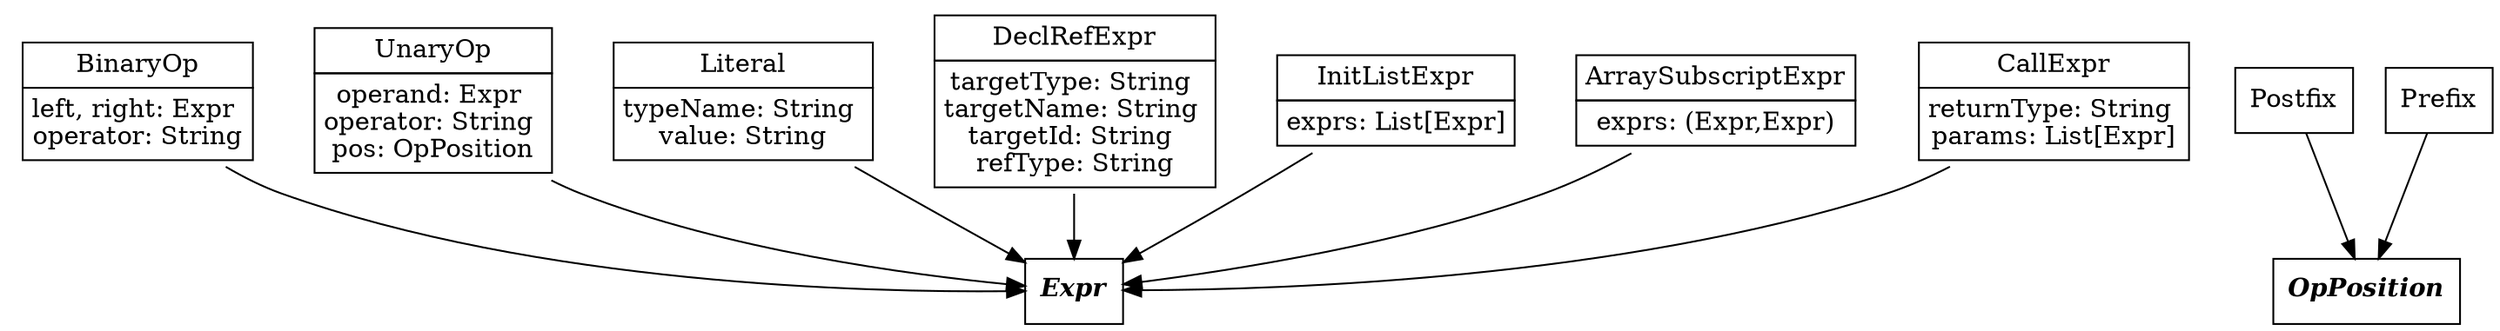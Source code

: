 digraph {
	// nodes
	Expr [shape=box,label=<<I><B>Expr</B></I>>];
	BinaryOp [shape=none,label=<
		<TABLE BORDER="0" CELLBORDER="1" CELLSPACING="0" CELLPADDING="4">
			<TR><TD>BinaryOp</TD></TR>
			<TR><TD>
				left, right: Expr <BR/>
				operator: String
			</TD></TR>		
		</TABLE>
	>];	 
	UnaryOp [shape=none,label=<
		<TABLE BORDER="0" CELLBORDER="1" CELLSPACING="0" CELLPADDING="4">
			<TR><TD>UnaryOp</TD></TR>
			<TR><TD>
				operand: Expr <BR/>
				operator: String <BR/>
				pos: OpPosition
			</TD></TR>		
		</TABLE>
	>];
	Literal [shape=none,label=<
		<TABLE BORDER="0" CELLBORDER="1" CELLSPACING="0" CELLPADDING="4">
			<TR><TD>Literal</TD></TR>
			<TR><TD>
				typeName: String <BR/>
				value: String
			</TD></TR>		
		</TABLE>
	>];
	DeclRefExpr [shape=none,label=<
		<TABLE BORDER="0" CELLBORDER="1" CELLSPACING="0" CELLPADDING="4">
			<TR><TD>DeclRefExpr</TD></TR>
			<TR><TD>
				targetType: String <BR/>
				targetName: String <BR/>
				targetId: String <BR/>
				refType: String
			</TD></TR>		
		</TABLE>
	>];
	InitListExpr [shape=none,label=<
		<TABLE BORDER="0" CELLBORDER="1" CELLSPACING="0" CELLPADDING="4">
			<TR><TD>InitListExpr</TD></TR>
			<TR><TD>
				exprs: List[Expr]
			</TD></TR>		
		</TABLE>
	>];
	ArraySubscriptExpr [shape=none,label=<
		<TABLE BORDER="0" CELLBORDER="1" CELLSPACING="0" CELLPADDING="4">
			<TR><TD>ArraySubscriptExpr</TD></TR>
			<TR><TD>
				exprs: (Expr,Expr)
			</TD></TR>		
		</TABLE>
	>];
	CallExpr [shape=none,label=<
		<TABLE BORDER="0" CELLBORDER="1" CELLSPACING="0" CELLPADDING="4">
			<TR><TD>CallExpr</TD></TR>
			<TR><TD>
				returnType: String <BR/>
				params: List[Expr]
			</TD></TR>		
		</TABLE>
	>];
	OpPosition [shape=box,label=<<I><B>OpPosition</B></I>>];
	Postfix [shape=box];
	Prefix [shape=box];
	
	// links	
	Postfix -> OpPosition
	Prefix -> OpPosition
	CallExpr -> Expr
	ArraySubscriptExpr -> Expr
	BinaryOp -> Expr
	UnaryOp -> Expr
	DeclRefExpr -> Expr
	InitListExpr -> Expr
	Literal -> Expr
}